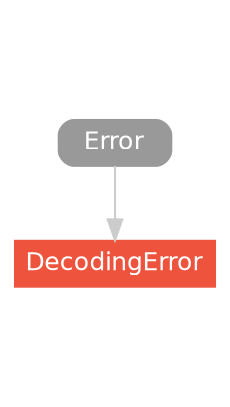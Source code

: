 strict digraph "DecodingError - Type Hierarchy - SwiftDoc.org" {
    pad="0.1,0.8"
    node [shape=box, style="filled,rounded", color="#999999", fillcolor="#999999", fontcolor=white, fontname=Helvetica, fontnames="Helvetica,sansserif", fontsize=12, margin="0.07,0.05", height="0.3"]
    edge [color="#cccccc"]
    "DecodingError" [URL="/type/DecodingError/", style="filled", fillcolor="#ee543d", color="#ee543d"]
    "Error" [URL="/protocol/Error/hierarchy/"]    "Error" -> "DecodingError"
    subgraph Types {
        rank = max; "DecodingError";
    }
}